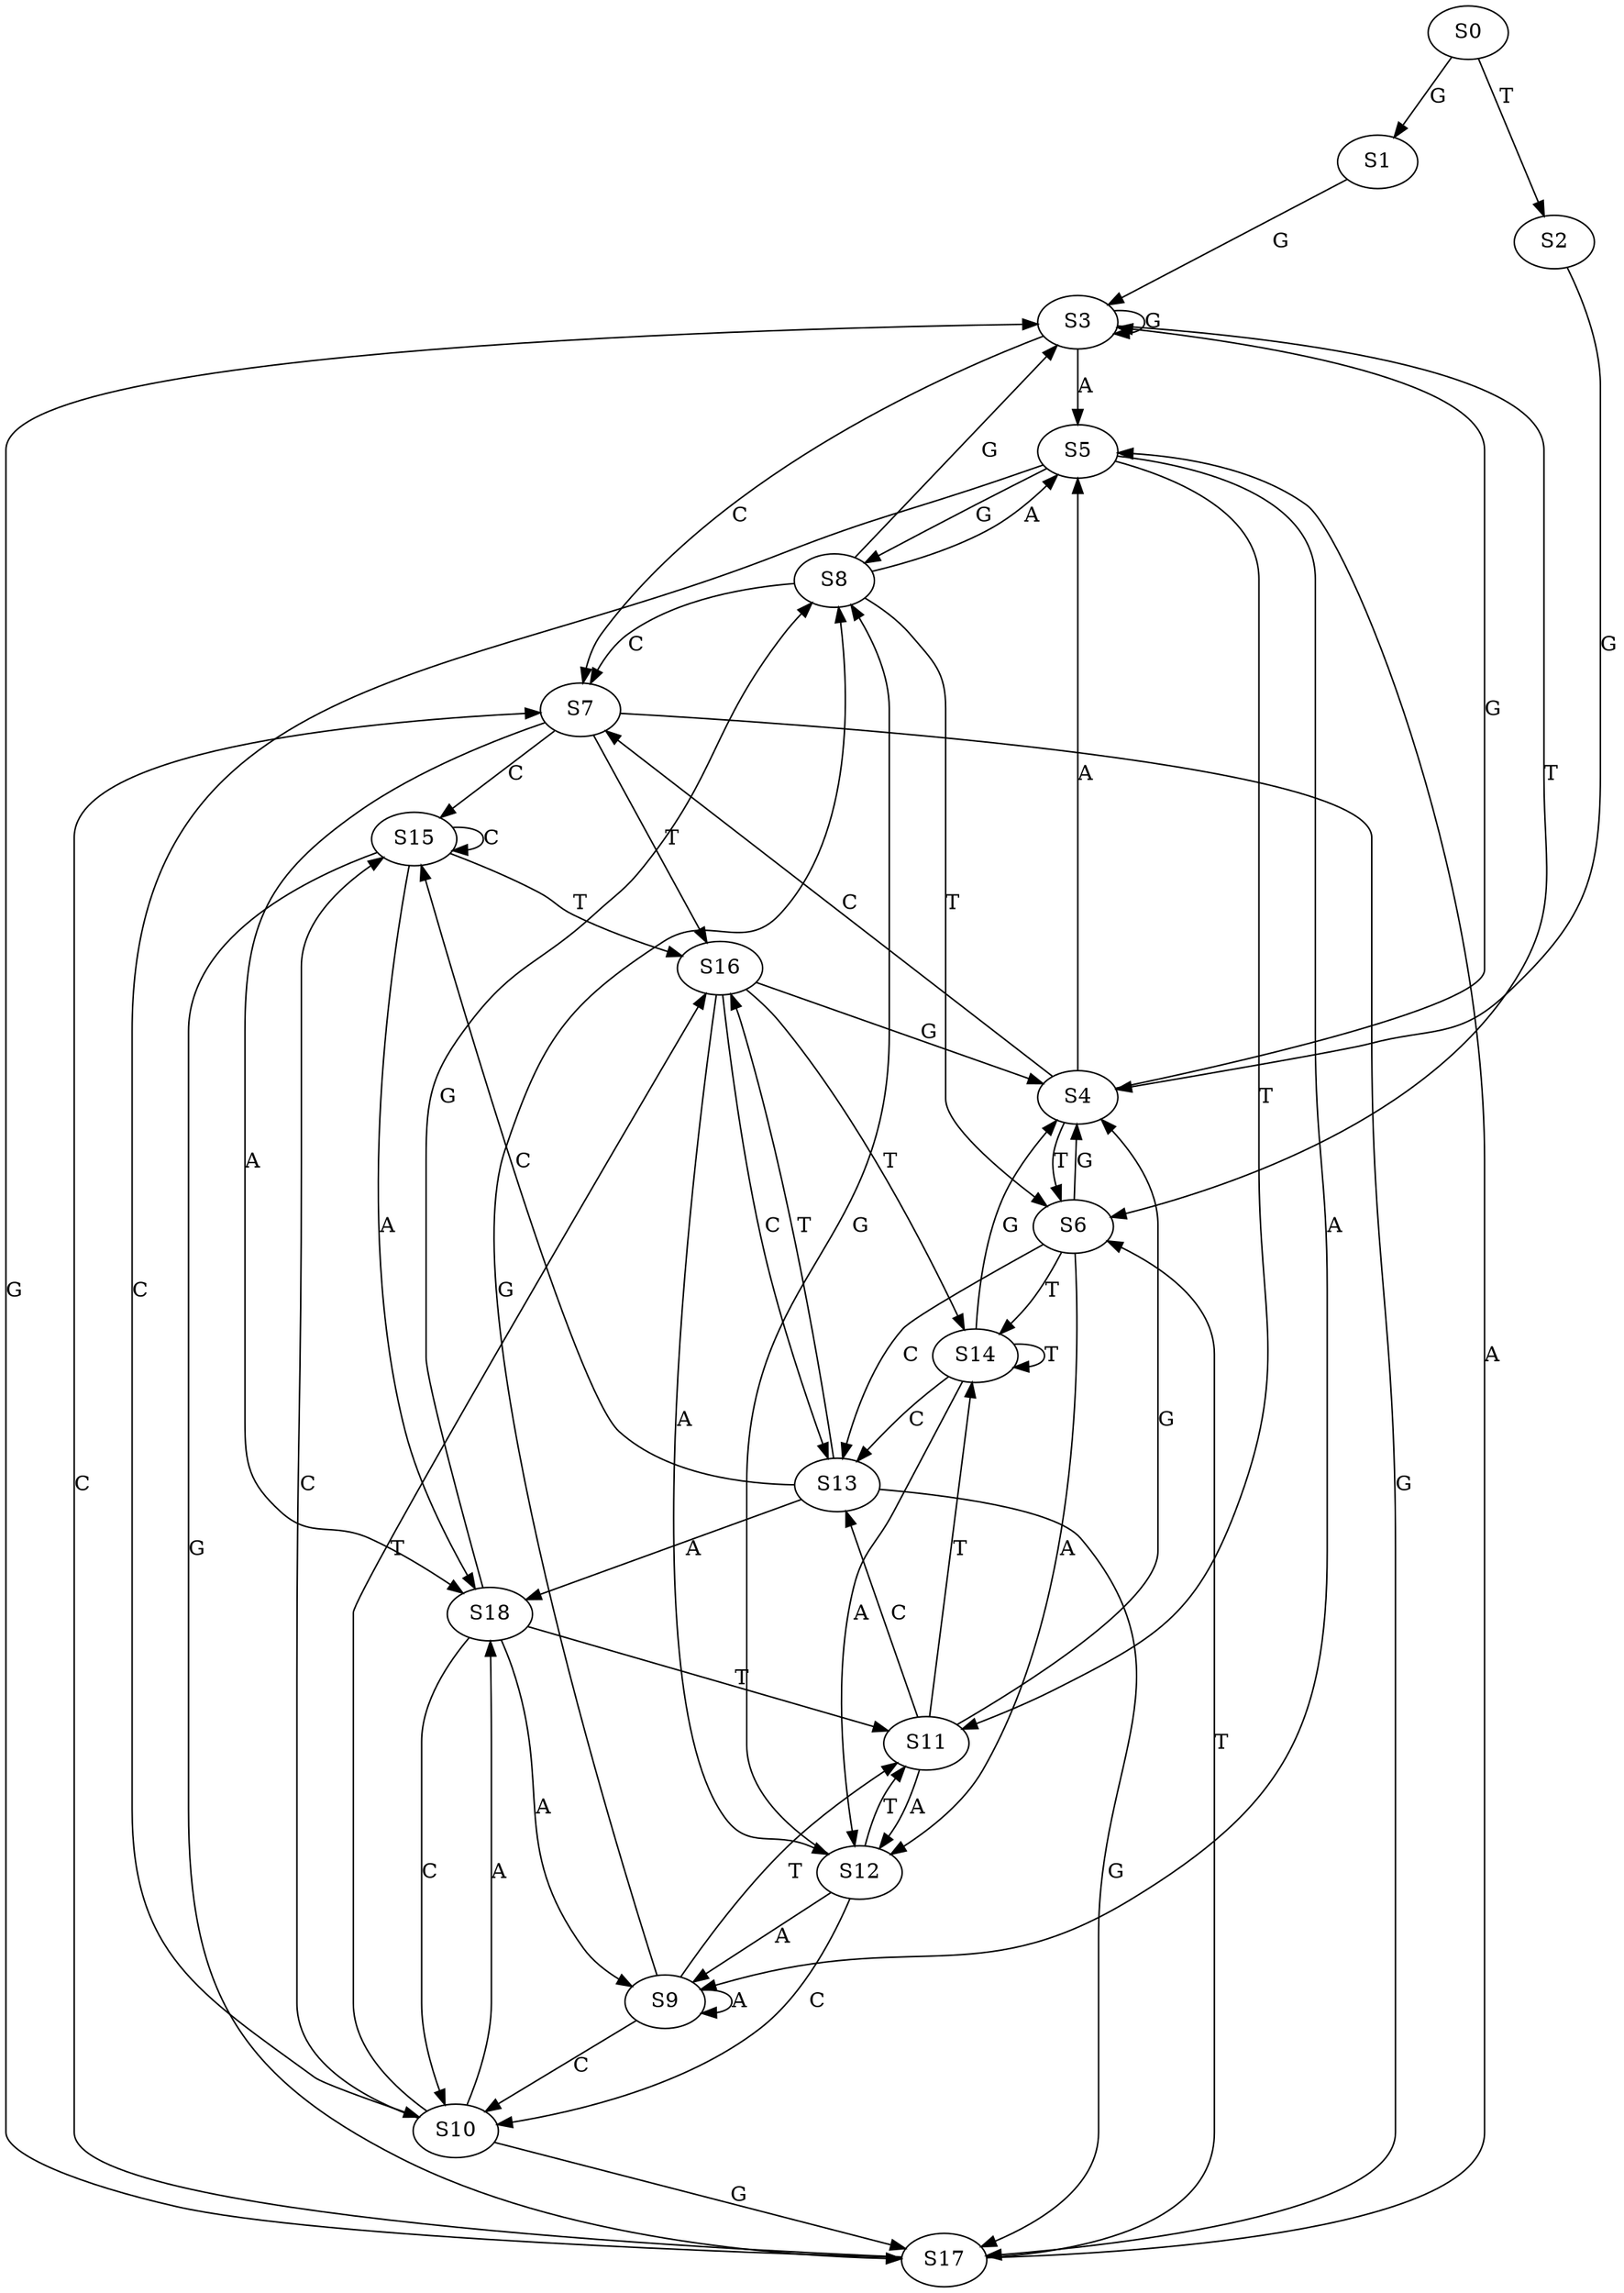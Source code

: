 strict digraph  {
	S0 -> S1 [ label = G ];
	S0 -> S2 [ label = T ];
	S1 -> S3 [ label = G ];
	S2 -> S4 [ label = G ];
	S3 -> S5 [ label = A ];
	S3 -> S6 [ label = T ];
	S3 -> S3 [ label = G ];
	S3 -> S7 [ label = C ];
	S4 -> S5 [ label = A ];
	S4 -> S6 [ label = T ];
	S4 -> S7 [ label = C ];
	S4 -> S3 [ label = G ];
	S5 -> S8 [ label = G ];
	S5 -> S9 [ label = A ];
	S5 -> S10 [ label = C ];
	S5 -> S11 [ label = T ];
	S6 -> S12 [ label = A ];
	S6 -> S13 [ label = C ];
	S6 -> S4 [ label = G ];
	S6 -> S14 [ label = T ];
	S7 -> S15 [ label = C ];
	S7 -> S16 [ label = T ];
	S7 -> S17 [ label = G ];
	S7 -> S18 [ label = A ];
	S8 -> S6 [ label = T ];
	S8 -> S3 [ label = G ];
	S8 -> S5 [ label = A ];
	S8 -> S7 [ label = C ];
	S9 -> S11 [ label = T ];
	S9 -> S10 [ label = C ];
	S9 -> S8 [ label = G ];
	S9 -> S9 [ label = A ];
	S10 -> S18 [ label = A ];
	S10 -> S16 [ label = T ];
	S10 -> S15 [ label = C ];
	S10 -> S17 [ label = G ];
	S11 -> S12 [ label = A ];
	S11 -> S13 [ label = C ];
	S11 -> S14 [ label = T ];
	S11 -> S4 [ label = G ];
	S12 -> S8 [ label = G ];
	S12 -> S11 [ label = T ];
	S12 -> S9 [ label = A ];
	S12 -> S10 [ label = C ];
	S13 -> S16 [ label = T ];
	S13 -> S17 [ label = G ];
	S13 -> S15 [ label = C ];
	S13 -> S18 [ label = A ];
	S14 -> S13 [ label = C ];
	S14 -> S4 [ label = G ];
	S14 -> S14 [ label = T ];
	S14 -> S12 [ label = A ];
	S15 -> S17 [ label = G ];
	S15 -> S15 [ label = C ];
	S15 -> S18 [ label = A ];
	S15 -> S16 [ label = T ];
	S16 -> S4 [ label = G ];
	S16 -> S13 [ label = C ];
	S16 -> S12 [ label = A ];
	S16 -> S14 [ label = T ];
	S17 -> S3 [ label = G ];
	S17 -> S6 [ label = T ];
	S17 -> S5 [ label = A ];
	S17 -> S7 [ label = C ];
	S18 -> S8 [ label = G ];
	S18 -> S11 [ label = T ];
	S18 -> S10 [ label = C ];
	S18 -> S9 [ label = A ];
}
